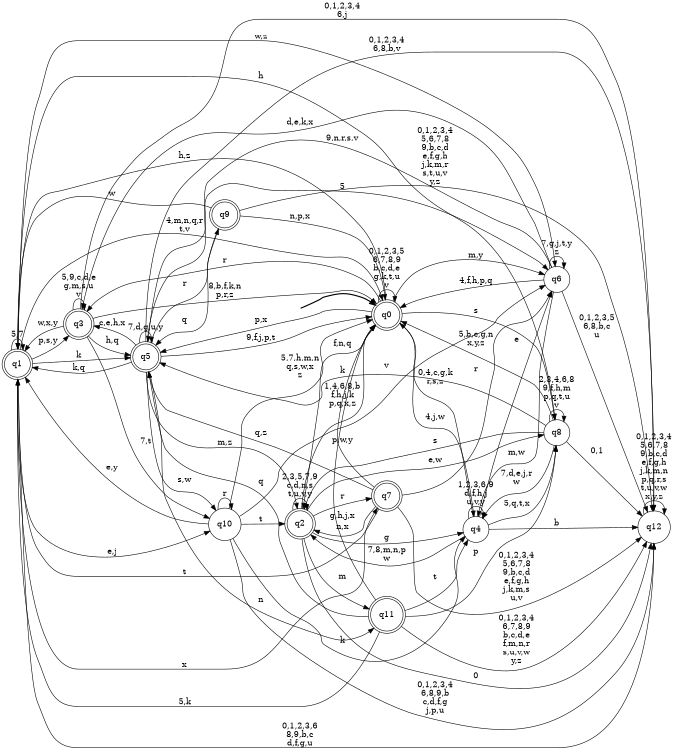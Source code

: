digraph BlueStar {
__start0 [style = invis, shape = none, label = "", width = 0, height = 0];

rankdir=LR;
size="8,5";

s0 [style="rounded,filled", color="black", fillcolor="white" shape="doublecircle", label="q0"];
s1 [style="rounded,filled", color="black", fillcolor="white" shape="doublecircle", label="q1"];
s2 [style="rounded,filled", color="black", fillcolor="white" shape="doublecircle", label="q2"];
s3 [style="rounded,filled", color="black", fillcolor="white" shape="doublecircle", label="q3"];
s4 [style="filled", color="black", fillcolor="white" shape="circle", label="q4"];
s5 [style="rounded,filled", color="black", fillcolor="white" shape="doublecircle", label="q5"];
s6 [style="filled", color="black", fillcolor="white" shape="circle", label="q6"];
s7 [style="rounded,filled", color="black", fillcolor="white" shape="doublecircle", label="q7"];
s8 [style="filled", color="black", fillcolor="white" shape="circle", label="q8"];
s9 [style="rounded,filled", color="black", fillcolor="white" shape="doublecircle", label="q9"];
s10 [style="filled", color="black", fillcolor="white" shape="circle", label="q10"];
s11 [style="rounded,filled", color="black", fillcolor="white" shape="doublecircle", label="q11"];
s12 [style="filled", color="black", fillcolor="white" shape="circle", label="q12"];
subgraph cluster_main { 
	graph [pad=".75", ranksep="0.15", nodesep="0.15"];
	 style=invis; 
	__start0 -> s0 [penwidth=2];
}
s0 -> s0 [label="0,1,2,3,5\n6,7,8,9\nb,c,d,e\ng,k,t,u\nv"];
s0 -> s1 [label="h,z"];
s0 -> s2 [label="f,n,q"];
s0 -> s3 [label="r"];
s0 -> s4 [label="4,j,w"];
s0 -> s5 [label="p,x"];
s0 -> s6 [label="m,y"];
s0 -> s8 [label="s"];
s1 -> s0 [label="4,m,n,q,r\nt,v"];
s1 -> s1 [label="5,7"];
s1 -> s3 [label="p,s,y"];
s1 -> s5 [label="k"];
s1 -> s6 [label="w,z"];
s1 -> s7 [label="x"];
s1 -> s8 [label="h"];
s1 -> s10 [label="e,j"];
s1 -> s12 [label="0,1,2,3,6\n8,9,b,c\nd,f,g,u"];
s2 -> s0 [label="1,4,6,8,b\nf,h,j,k\np,q,x,z"];
s2 -> s2 [label="2,3,5,7,9\nc,d,n,s\nt,u,v,y"];
s2 -> s4 [label="g"];
s2 -> s7 [label="r"];
s2 -> s8 [label="e,w"];
s2 -> s11 [label="m"];
s2 -> s12 [label="0"];
s3 -> s0 [label="8,b,f,k,n\np,r,z"];
s3 -> s1 [label="w,x,y"];
s3 -> s3 [label="5,9,c,d,e\ng,m,s,u\nv"];
s3 -> s5 [label="h,q"];
s3 -> s10 [label="7,t"];
s3 -> s12 [label="0,1,2,3,4\n6,j"];
s4 -> s0 [label="0,4,c,g,k\nr,s,z"];
s4 -> s2 [label="7,8,m,n,p\nw"];
s4 -> s4 [label="1,2,3,6,9\nd,f,h,j\nu,v,y"];
s4 -> s6 [label="e"];
s4 -> s8 [label="5,q,t,x"];
s4 -> s12 [label="b"];
s5 -> s0 [label="9,f,j,p,t"];
s5 -> s1 [label="k,q"];
s5 -> s2 [label="m,z"];
s5 -> s3 [label="c,e,h,x"];
s5 -> s5 [label="7,d,g,u,y"];
s5 -> s6 [label="5"];
s5 -> s9 [label="r"];
s5 -> s10 [label="s,w"];
s5 -> s11 [label="n"];
s5 -> s12 [label="0,1,2,3,4\n6,8,b,v"];
s6 -> s0 [label="4,f,h,p,q"];
s6 -> s3 [label="d,e,k,x"];
s6 -> s4 [label="m,w"];
s6 -> s5 [label="9,n,r,s,v"];
s6 -> s6 [label="7,g,j,t,y\nz"];
s6 -> s12 [label="0,1,2,3,5\n6,8,b,c\nu"];
s7 -> s0 [label="p,w,y"];
s7 -> s1 [label="t"];
s7 -> s2 [label="n,x"];
s7 -> s5 [label="q,z"];
s7 -> s6 [label="r"];
s7 -> s12 [label="0,1,2,3,4\n5,6,7,8\n9,b,c,d\ne,f,g,h\nj,k,m,s\nu,v"];
s8 -> s0 [label="5,b,c,g,n\nx,y,z"];
s8 -> s2 [label="s"];
s8 -> s4 [label="7,d,e,j,r\nw"];
s8 -> s5 [label="k"];
s8 -> s8 [label="2,3,4,6,8\n9,f,h,m\np,q,t,u\nv"];
s8 -> s12 [label="0,1"];
s9 -> s0 [label="n,p,x"];
s9 -> s1 [label="w"];
s9 -> s5 [label="q"];
s9 -> s12 [label="0,1,2,3,4\n5,6,7,8\n9,b,c,d\ne,f,g,h\nj,k,m,r\ns,t,u,v\ny,z"];
s10 -> s0 [label="5,7,h,m,n\nq,s,w,x\nz"];
s10 -> s1 [label="e,y"];
s10 -> s2 [label="t"];
s10 -> s4 [label="k"];
s10 -> s6 [label="v"];
s10 -> s10 [label="r"];
s10 -> s12 [label="0,1,2,3,4\n6,8,9,b\nc,d,f,g\nj,p,u"];
s11 -> s0 [label="g,h,j,x"];
s11 -> s1 [label="5,k"];
s11 -> s4 [label="t"];
s11 -> s5 [label="q"];
s11 -> s8 [label="p"];
s11 -> s12 [label="0,1,2,3,4\n6,7,8,9\nb,c,d,e\nf,m,n,r\ns,u,v,w\ny,z"];
s12 -> s12 [label="0,1,2,3,4\n5,6,7,8\n9,b,c,d\ne,f,g,h\nj,k,m,n\np,q,r,s\nt,u,v,w\nx,y,z"];

}